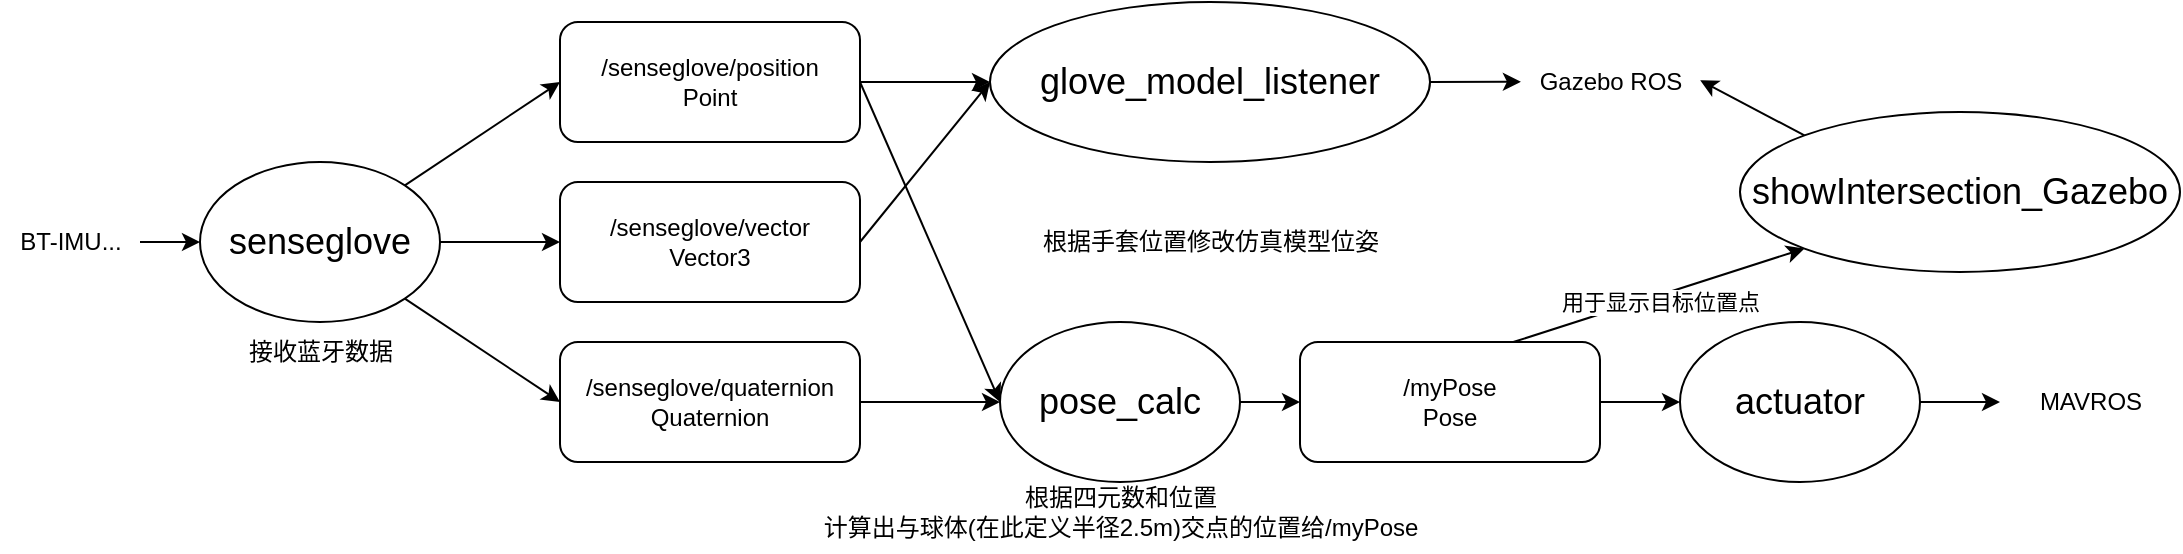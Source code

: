 <mxfile version="21.2.8" type="device">
  <diagram name="Page-1" id="ULEym1MzLjBTLT649tPS">
    <mxGraphModel dx="1041" dy="499" grid="1" gridSize="10" guides="1" tooltips="1" connect="1" arrows="1" fold="1" page="1" pageScale="1" pageWidth="827" pageHeight="1169" math="0" shadow="0">
      <root>
        <mxCell id="0" />
        <mxCell id="1" parent="0" />
        <mxCell id="O22L81ZVTBYQktTy-T9Q-2" value="&lt;font style=&quot;font-size: 18px;&quot;&gt;senseglove&lt;/font&gt;" style="ellipse;whiteSpace=wrap;html=1;" vertex="1" parent="1">
          <mxGeometry x="140" y="310" width="120" height="80" as="geometry" />
        </mxCell>
        <mxCell id="O22L81ZVTBYQktTy-T9Q-22" style="edgeStyle=orthogonalEdgeStyle;rounded=0;orthogonalLoop=1;jettySize=auto;html=1;entryX=0;entryY=0.5;entryDx=0;entryDy=0;" edge="1" parent="1" source="O22L81ZVTBYQktTy-T9Q-3" target="O22L81ZVTBYQktTy-T9Q-21">
          <mxGeometry relative="1" as="geometry" />
        </mxCell>
        <mxCell id="O22L81ZVTBYQktTy-T9Q-3" value="&lt;font style=&quot;font-size: 18px;&quot;&gt;pose_calc&lt;/font&gt;" style="ellipse;whiteSpace=wrap;html=1;" vertex="1" parent="1">
          <mxGeometry x="540" y="390" width="120" height="80" as="geometry" />
        </mxCell>
        <mxCell id="O22L81ZVTBYQktTy-T9Q-5" value="接收蓝牙数据" style="text;html=1;align=center;verticalAlign=middle;resizable=0;points=[];autosize=1;strokeColor=none;fillColor=none;" vertex="1" parent="1">
          <mxGeometry x="150" y="390" width="100" height="30" as="geometry" />
        </mxCell>
        <mxCell id="O22L81ZVTBYQktTy-T9Q-23" style="rounded=0;orthogonalLoop=1;jettySize=auto;html=1;exitX=1;exitY=0.5;exitDx=0;exitDy=0;" edge="1" parent="1" source="O22L81ZVTBYQktTy-T9Q-6">
          <mxGeometry relative="1" as="geometry">
            <mxPoint x="540" y="430" as="targetPoint" />
          </mxGeometry>
        </mxCell>
        <mxCell id="O22L81ZVTBYQktTy-T9Q-6" value="/senseglove/position&lt;br&gt;Point" style="rounded=1;whiteSpace=wrap;html=1;" vertex="1" parent="1">
          <mxGeometry x="320" y="240" width="150" height="60" as="geometry" />
        </mxCell>
        <mxCell id="O22L81ZVTBYQktTy-T9Q-7" value="/senseglove/quaternion&lt;br&gt;Quaternion" style="rounded=1;whiteSpace=wrap;html=1;" vertex="1" parent="1">
          <mxGeometry x="320" y="400" width="150" height="60" as="geometry" />
        </mxCell>
        <mxCell id="O22L81ZVTBYQktTy-T9Q-8" value="/senseglove/vector&lt;br&gt;Vector3" style="rounded=1;whiteSpace=wrap;html=1;" vertex="1" parent="1">
          <mxGeometry x="320" y="320" width="150" height="60" as="geometry" />
        </mxCell>
        <mxCell id="O22L81ZVTBYQktTy-T9Q-11" value="" style="endArrow=classic;startArrow=none;html=1;rounded=0;exitX=1;exitY=0;exitDx=0;exitDy=0;entryX=0;entryY=0.5;entryDx=0;entryDy=0;startFill=0;" edge="1" parent="1" source="O22L81ZVTBYQktTy-T9Q-2" target="O22L81ZVTBYQktTy-T9Q-6">
          <mxGeometry width="50" height="50" relative="1" as="geometry">
            <mxPoint x="410" y="380" as="sourcePoint" />
            <mxPoint x="460" y="330" as="targetPoint" />
          </mxGeometry>
        </mxCell>
        <mxCell id="O22L81ZVTBYQktTy-T9Q-12" value="" style="endArrow=classic;startArrow=none;html=1;rounded=0;exitX=1;exitY=1;exitDx=0;exitDy=0;entryX=0;entryY=0.5;entryDx=0;entryDy=0;startFill=0;" edge="1" parent="1" source="O22L81ZVTBYQktTy-T9Q-2" target="O22L81ZVTBYQktTy-T9Q-7">
          <mxGeometry width="50" height="50" relative="1" as="geometry">
            <mxPoint x="252" y="332" as="sourcePoint" />
            <mxPoint x="330" y="250" as="targetPoint" />
          </mxGeometry>
        </mxCell>
        <mxCell id="O22L81ZVTBYQktTy-T9Q-13" value="" style="endArrow=classic;startArrow=none;html=1;rounded=0;exitX=1;exitY=0.5;exitDx=0;exitDy=0;startFill=0;" edge="1" parent="1" source="O22L81ZVTBYQktTy-T9Q-2" target="O22L81ZVTBYQktTy-T9Q-8">
          <mxGeometry width="50" height="50" relative="1" as="geometry">
            <mxPoint x="290" y="352" as="sourcePoint" />
            <mxPoint x="368" y="270" as="targetPoint" />
          </mxGeometry>
        </mxCell>
        <mxCell id="O22L81ZVTBYQktTy-T9Q-36" style="rounded=0;orthogonalLoop=1;jettySize=auto;html=1;exitX=1;exitY=0.5;exitDx=0;exitDy=0;entryX=0.005;entryY=0.496;entryDx=0;entryDy=0;entryPerimeter=0;" edge="1" parent="1" source="O22L81ZVTBYQktTy-T9Q-14" target="O22L81ZVTBYQktTy-T9Q-37">
          <mxGeometry relative="1" as="geometry">
            <mxPoint x="800" y="300" as="targetPoint" />
          </mxGeometry>
        </mxCell>
        <mxCell id="O22L81ZVTBYQktTy-T9Q-14" value="&lt;font style=&quot;font-size: 18px;&quot;&gt;glove_model_listener&lt;/font&gt;" style="ellipse;whiteSpace=wrap;html=1;" vertex="1" parent="1">
          <mxGeometry x="535" y="230" width="220" height="80" as="geometry" />
        </mxCell>
        <mxCell id="O22L81ZVTBYQktTy-T9Q-15" value="" style="endArrow=classic;html=1;rounded=0;exitX=1;exitY=0.5;exitDx=0;exitDy=0;entryX=0;entryY=0.5;entryDx=0;entryDy=0;" edge="1" parent="1" source="O22L81ZVTBYQktTy-T9Q-6" target="O22L81ZVTBYQktTy-T9Q-14">
          <mxGeometry width="50" height="50" relative="1" as="geometry">
            <mxPoint x="460" y="310" as="sourcePoint" />
            <mxPoint x="510" y="260" as="targetPoint" />
          </mxGeometry>
        </mxCell>
        <mxCell id="O22L81ZVTBYQktTy-T9Q-16" value="" style="endArrow=classic;html=1;rounded=0;exitX=1;exitY=0.5;exitDx=0;exitDy=0;entryX=0;entryY=0.5;entryDx=0;entryDy=0;" edge="1" parent="1" source="O22L81ZVTBYQktTy-T9Q-8" target="O22L81ZVTBYQktTy-T9Q-14">
          <mxGeometry width="50" height="50" relative="1" as="geometry">
            <mxPoint x="470" y="320" as="sourcePoint" />
            <mxPoint x="500" y="150" as="targetPoint" />
          </mxGeometry>
        </mxCell>
        <mxCell id="O22L81ZVTBYQktTy-T9Q-17" value="根据手套位置修改仿真模型位姿" style="text;html=1;align=center;verticalAlign=middle;resizable=0;points=[];autosize=1;strokeColor=none;fillColor=none;" vertex="1" parent="1">
          <mxGeometry x="550" y="335" width="190" height="30" as="geometry" />
        </mxCell>
        <mxCell id="O22L81ZVTBYQktTy-T9Q-18" value="" style="endArrow=classic;html=1;rounded=0;exitX=1;exitY=0.5;exitDx=0;exitDy=0;entryX=0;entryY=0.5;entryDx=0;entryDy=0;" edge="1" parent="1" source="O22L81ZVTBYQktTy-T9Q-7" target="O22L81ZVTBYQktTy-T9Q-3">
          <mxGeometry width="50" height="50" relative="1" as="geometry">
            <mxPoint x="460" y="360" as="sourcePoint" />
            <mxPoint x="510" y="310" as="targetPoint" />
          </mxGeometry>
        </mxCell>
        <mxCell id="O22L81ZVTBYQktTy-T9Q-19" value="根据四元数和位置&lt;br&gt;计算出与球体(在此定义半径2.5m)交点的位置给/myPose" style="text;html=1;align=center;verticalAlign=middle;resizable=0;points=[];autosize=1;strokeColor=none;fillColor=none;" vertex="1" parent="1">
          <mxGeometry x="440" y="465" width="320" height="40" as="geometry" />
        </mxCell>
        <mxCell id="O22L81ZVTBYQktTy-T9Q-28" value="" style="edgeStyle=orthogonalEdgeStyle;rounded=0;orthogonalLoop=1;jettySize=auto;html=1;" edge="1" parent="1" source="O22L81ZVTBYQktTy-T9Q-21" target="O22L81ZVTBYQktTy-T9Q-27">
          <mxGeometry relative="1" as="geometry" />
        </mxCell>
        <mxCell id="O22L81ZVTBYQktTy-T9Q-30" style="rounded=0;orthogonalLoop=1;jettySize=auto;html=1;entryX=0;entryY=1;entryDx=0;entryDy=0;" edge="1" parent="1" target="O22L81ZVTBYQktTy-T9Q-42">
          <mxGeometry relative="1" as="geometry">
            <mxPoint x="796.663" y="400" as="sourcePoint" />
            <mxPoint x="893.33" y="340" as="targetPoint" />
          </mxGeometry>
        </mxCell>
        <mxCell id="O22L81ZVTBYQktTy-T9Q-39" value="用于显示目标位置点" style="edgeLabel;html=1;align=center;verticalAlign=middle;resizable=0;points=[];" vertex="1" connectable="0" parent="O22L81ZVTBYQktTy-T9Q-30">
          <mxGeometry x="-0.088" y="-1" relative="1" as="geometry">
            <mxPoint x="7" as="offset" />
          </mxGeometry>
        </mxCell>
        <mxCell id="O22L81ZVTBYQktTy-T9Q-21" value="/myPose&lt;br&gt;Pose" style="rounded=1;whiteSpace=wrap;html=1;" vertex="1" parent="1">
          <mxGeometry x="690" y="400" width="150" height="60" as="geometry" />
        </mxCell>
        <mxCell id="O22L81ZVTBYQktTy-T9Q-32" style="edgeStyle=orthogonalEdgeStyle;rounded=0;orthogonalLoop=1;jettySize=auto;html=1;" edge="1" parent="1" source="O22L81ZVTBYQktTy-T9Q-27">
          <mxGeometry relative="1" as="geometry">
            <mxPoint x="1040" y="430" as="targetPoint" />
          </mxGeometry>
        </mxCell>
        <mxCell id="O22L81ZVTBYQktTy-T9Q-27" value="&lt;span style=&quot;font-size: 18px;&quot;&gt;actuator&lt;/span&gt;" style="ellipse;whiteSpace=wrap;html=1;" vertex="1" parent="1">
          <mxGeometry x="880" y="390" width="120" height="80" as="geometry" />
        </mxCell>
        <mxCell id="O22L81ZVTBYQktTy-T9Q-33" value="MAVROS&lt;br&gt;" style="text;html=1;align=center;verticalAlign=middle;resizable=0;points=[];autosize=1;strokeColor=none;fillColor=none;" vertex="1" parent="1">
          <mxGeometry x="1050" y="415" width="70" height="30" as="geometry" />
        </mxCell>
        <mxCell id="O22L81ZVTBYQktTy-T9Q-35" style="edgeStyle=orthogonalEdgeStyle;rounded=0;orthogonalLoop=1;jettySize=auto;html=1;entryX=0;entryY=0.5;entryDx=0;entryDy=0;" edge="1" parent="1" source="O22L81ZVTBYQktTy-T9Q-34" target="O22L81ZVTBYQktTy-T9Q-2">
          <mxGeometry relative="1" as="geometry" />
        </mxCell>
        <mxCell id="O22L81ZVTBYQktTy-T9Q-34" value="BT-IMU..." style="text;html=1;align=center;verticalAlign=middle;resizable=0;points=[];autosize=1;strokeColor=none;fillColor=none;" vertex="1" parent="1">
          <mxGeometry x="40" y="335" width="70" height="30" as="geometry" />
        </mxCell>
        <mxCell id="O22L81ZVTBYQktTy-T9Q-37" value="Gazebo ROS&lt;br&gt;" style="text;html=1;align=center;verticalAlign=middle;resizable=0;points=[];autosize=1;strokeColor=none;fillColor=none;" vertex="1" parent="1">
          <mxGeometry x="800" y="255" width="90" height="30" as="geometry" />
        </mxCell>
        <mxCell id="O22L81ZVTBYQktTy-T9Q-43" style="rounded=0;orthogonalLoop=1;jettySize=auto;html=1;exitX=0;exitY=0;exitDx=0;exitDy=0;entryX=1.001;entryY=0.472;entryDx=0;entryDy=0;entryPerimeter=0;" edge="1" parent="1" source="O22L81ZVTBYQktTy-T9Q-42" target="O22L81ZVTBYQktTy-T9Q-37">
          <mxGeometry relative="1" as="geometry" />
        </mxCell>
        <mxCell id="O22L81ZVTBYQktTy-T9Q-42" value="&lt;font style=&quot;font-size: 18px;&quot;&gt;showIntersection_Gazebo&lt;/font&gt;" style="ellipse;whiteSpace=wrap;html=1;" vertex="1" parent="1">
          <mxGeometry x="910" y="285" width="220" height="80" as="geometry" />
        </mxCell>
      </root>
    </mxGraphModel>
  </diagram>
</mxfile>
